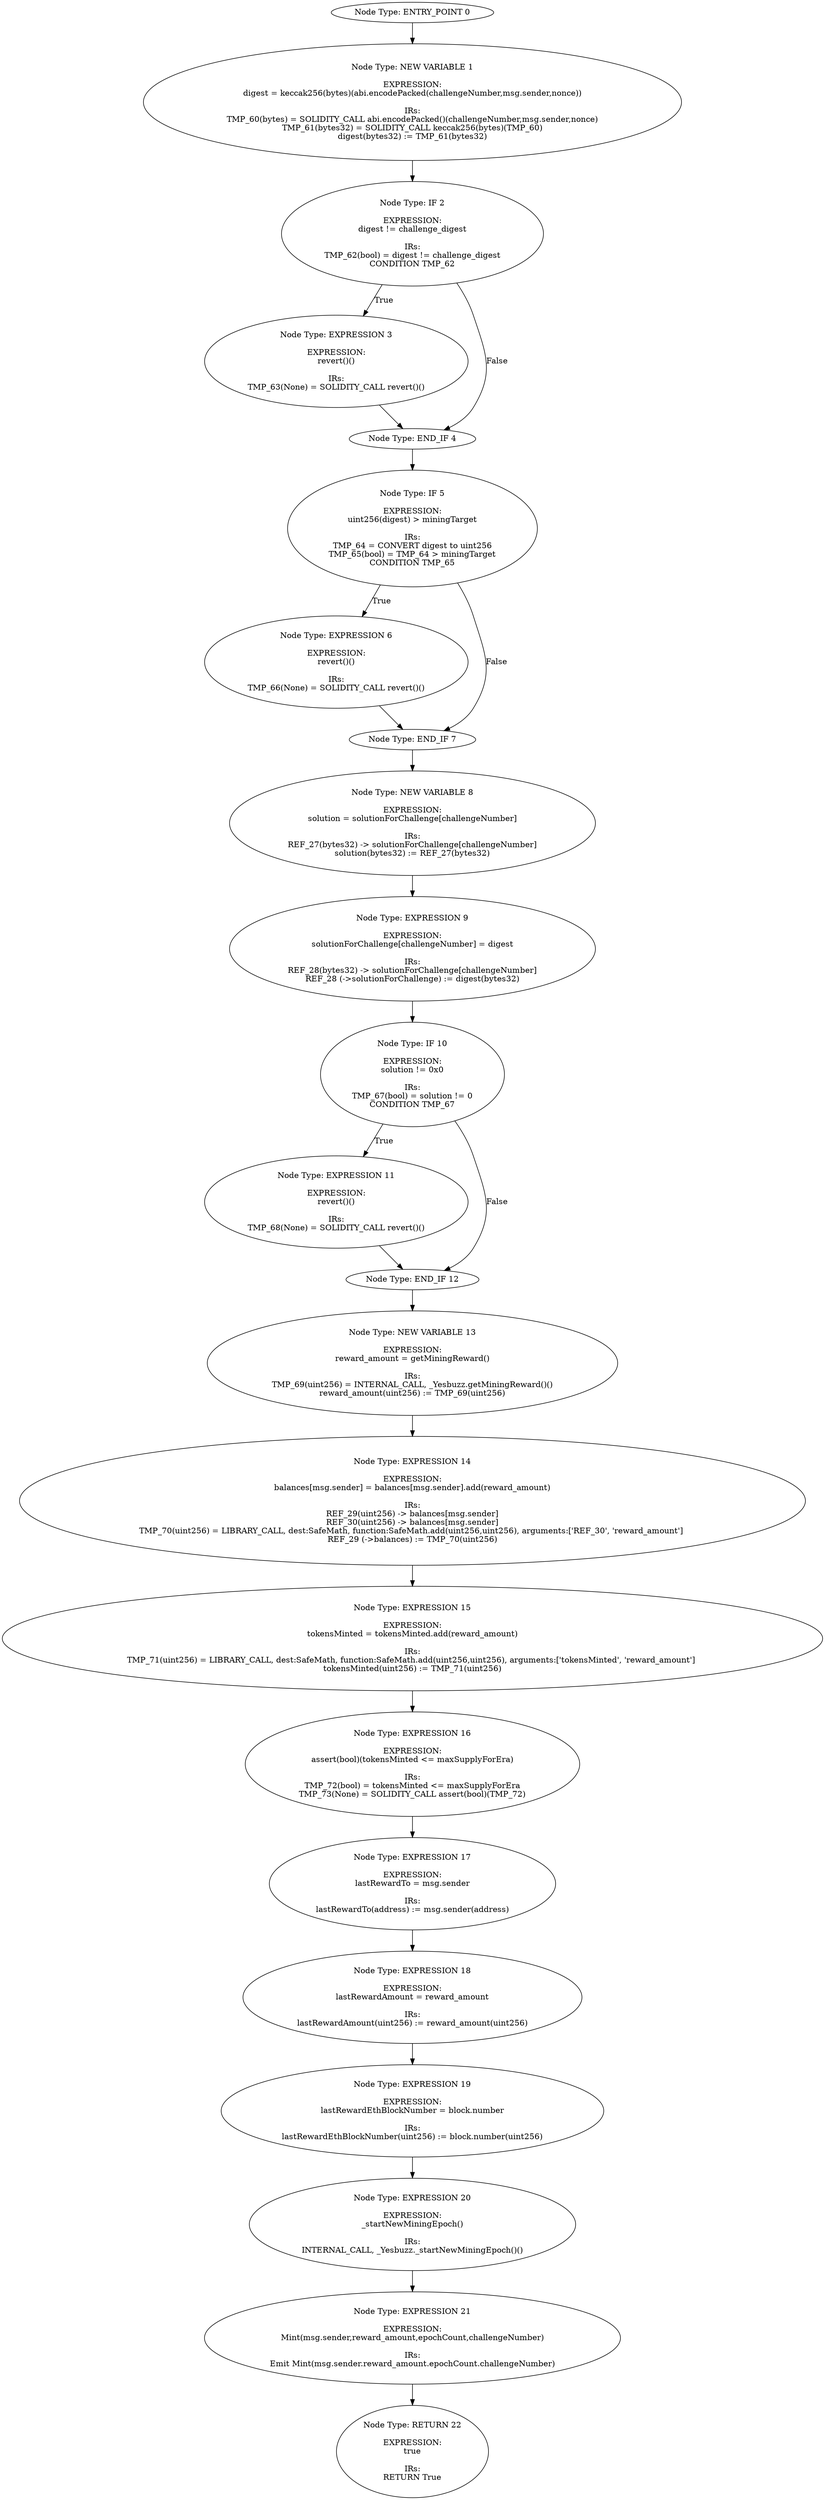 digraph{
0[label="Node Type: ENTRY_POINT 0
"];
0->1;
1[label="Node Type: NEW VARIABLE 1

EXPRESSION:
digest = keccak256(bytes)(abi.encodePacked(challengeNumber,msg.sender,nonce))

IRs:
TMP_60(bytes) = SOLIDITY_CALL abi.encodePacked()(challengeNumber,msg.sender,nonce)
TMP_61(bytes32) = SOLIDITY_CALL keccak256(bytes)(TMP_60)
digest(bytes32) := TMP_61(bytes32)"];
1->2;
2[label="Node Type: IF 2

EXPRESSION:
digest != challenge_digest

IRs:
TMP_62(bool) = digest != challenge_digest
CONDITION TMP_62"];
2->3[label="True"];
2->4[label="False"];
3[label="Node Type: EXPRESSION 3

EXPRESSION:
revert()()

IRs:
TMP_63(None) = SOLIDITY_CALL revert()()"];
3->4;
4[label="Node Type: END_IF 4
"];
4->5;
5[label="Node Type: IF 5

EXPRESSION:
uint256(digest) > miningTarget

IRs:
TMP_64 = CONVERT digest to uint256
TMP_65(bool) = TMP_64 > miningTarget
CONDITION TMP_65"];
5->6[label="True"];
5->7[label="False"];
6[label="Node Type: EXPRESSION 6

EXPRESSION:
revert()()

IRs:
TMP_66(None) = SOLIDITY_CALL revert()()"];
6->7;
7[label="Node Type: END_IF 7
"];
7->8;
8[label="Node Type: NEW VARIABLE 8

EXPRESSION:
solution = solutionForChallenge[challengeNumber]

IRs:
REF_27(bytes32) -> solutionForChallenge[challengeNumber]
solution(bytes32) := REF_27(bytes32)"];
8->9;
9[label="Node Type: EXPRESSION 9

EXPRESSION:
solutionForChallenge[challengeNumber] = digest

IRs:
REF_28(bytes32) -> solutionForChallenge[challengeNumber]
REF_28 (->solutionForChallenge) := digest(bytes32)"];
9->10;
10[label="Node Type: IF 10

EXPRESSION:
solution != 0x0

IRs:
TMP_67(bool) = solution != 0
CONDITION TMP_67"];
10->11[label="True"];
10->12[label="False"];
11[label="Node Type: EXPRESSION 11

EXPRESSION:
revert()()

IRs:
TMP_68(None) = SOLIDITY_CALL revert()()"];
11->12;
12[label="Node Type: END_IF 12
"];
12->13;
13[label="Node Type: NEW VARIABLE 13

EXPRESSION:
reward_amount = getMiningReward()

IRs:
TMP_69(uint256) = INTERNAL_CALL, _Yesbuzz.getMiningReward()()
reward_amount(uint256) := TMP_69(uint256)"];
13->14;
14[label="Node Type: EXPRESSION 14

EXPRESSION:
balances[msg.sender] = balances[msg.sender].add(reward_amount)

IRs:
REF_29(uint256) -> balances[msg.sender]
REF_30(uint256) -> balances[msg.sender]
TMP_70(uint256) = LIBRARY_CALL, dest:SafeMath, function:SafeMath.add(uint256,uint256), arguments:['REF_30', 'reward_amount'] 
REF_29 (->balances) := TMP_70(uint256)"];
14->15;
15[label="Node Type: EXPRESSION 15

EXPRESSION:
tokensMinted = tokensMinted.add(reward_amount)

IRs:
TMP_71(uint256) = LIBRARY_CALL, dest:SafeMath, function:SafeMath.add(uint256,uint256), arguments:['tokensMinted', 'reward_amount'] 
tokensMinted(uint256) := TMP_71(uint256)"];
15->16;
16[label="Node Type: EXPRESSION 16

EXPRESSION:
assert(bool)(tokensMinted <= maxSupplyForEra)

IRs:
TMP_72(bool) = tokensMinted <= maxSupplyForEra
TMP_73(None) = SOLIDITY_CALL assert(bool)(TMP_72)"];
16->17;
17[label="Node Type: EXPRESSION 17

EXPRESSION:
lastRewardTo = msg.sender

IRs:
lastRewardTo(address) := msg.sender(address)"];
17->18;
18[label="Node Type: EXPRESSION 18

EXPRESSION:
lastRewardAmount = reward_amount

IRs:
lastRewardAmount(uint256) := reward_amount(uint256)"];
18->19;
19[label="Node Type: EXPRESSION 19

EXPRESSION:
lastRewardEthBlockNumber = block.number

IRs:
lastRewardEthBlockNumber(uint256) := block.number(uint256)"];
19->20;
20[label="Node Type: EXPRESSION 20

EXPRESSION:
_startNewMiningEpoch()

IRs:
INTERNAL_CALL, _Yesbuzz._startNewMiningEpoch()()"];
20->21;
21[label="Node Type: EXPRESSION 21

EXPRESSION:
Mint(msg.sender,reward_amount,epochCount,challengeNumber)

IRs:
Emit Mint(msg.sender.reward_amount.epochCount.challengeNumber)"];
21->22;
22[label="Node Type: RETURN 22

EXPRESSION:
true

IRs:
RETURN True"];
}
